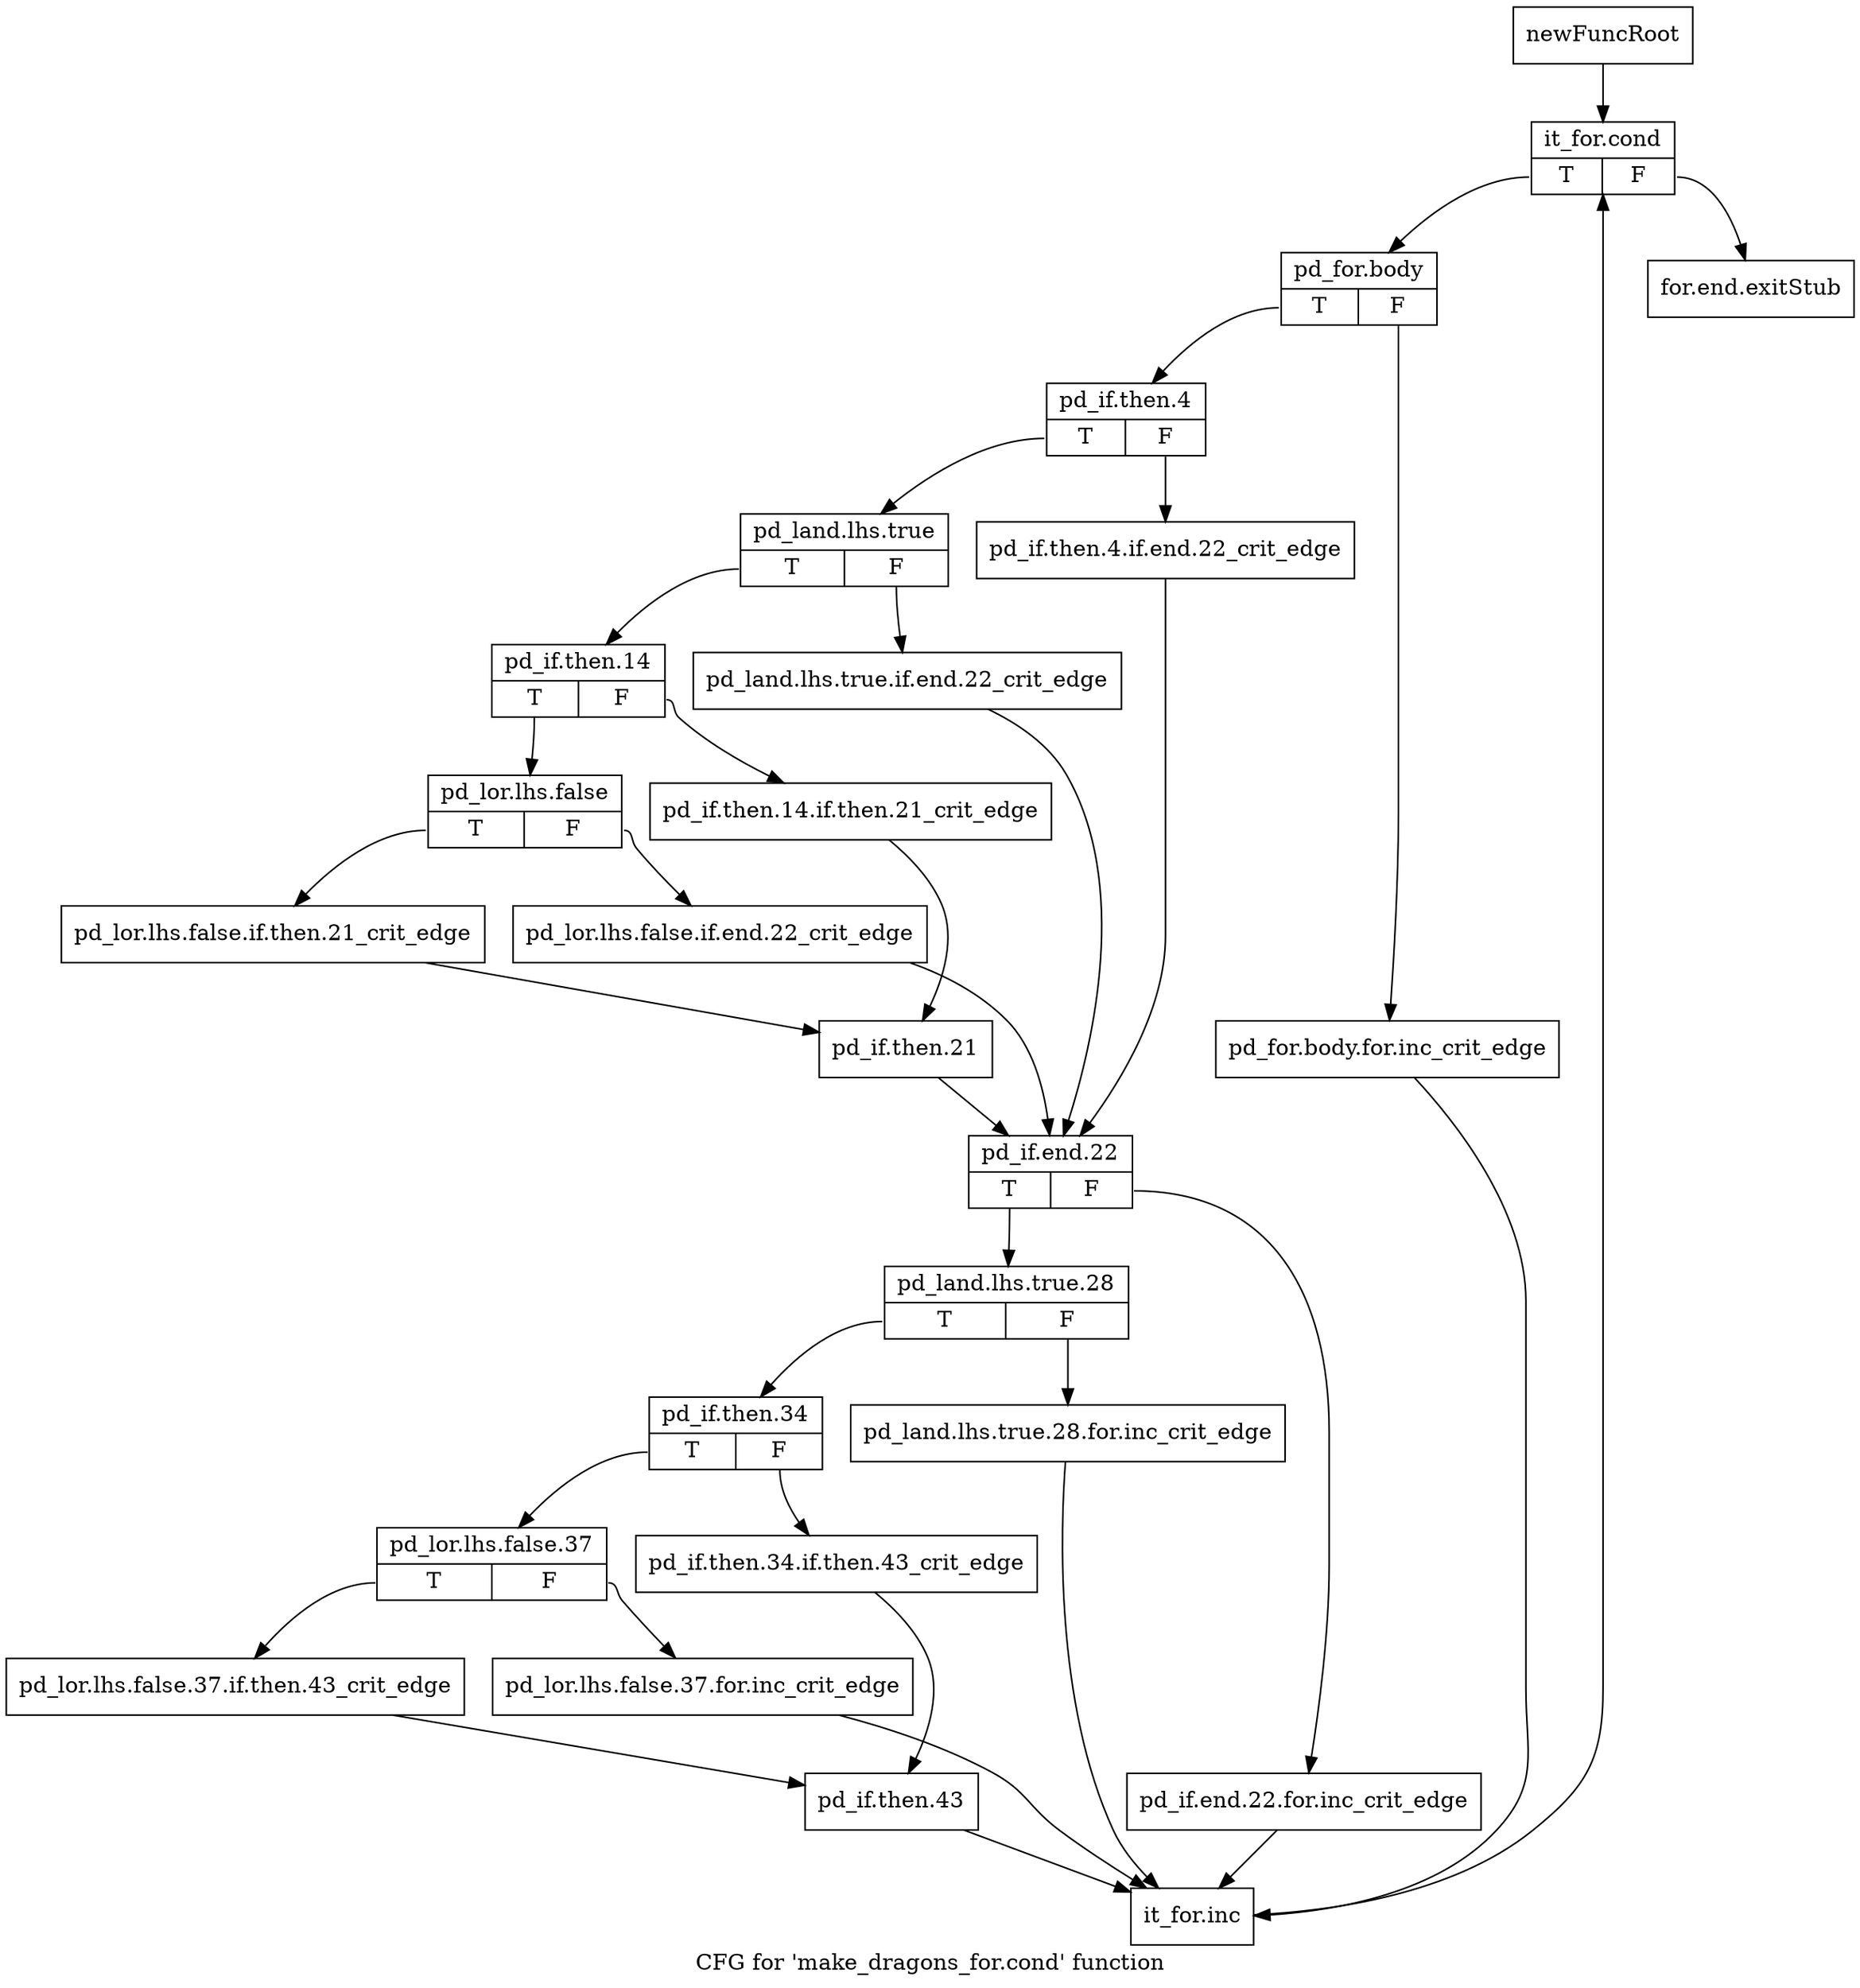 digraph "CFG for 'make_dragons_for.cond' function" {
	label="CFG for 'make_dragons_for.cond' function";

	Node0x3f20e90 [shape=record,label="{newFuncRoot}"];
	Node0x3f20e90 -> Node0x3f20f30;
	Node0x3f20ee0 [shape=record,label="{for.end.exitStub}"];
	Node0x3f20f30 [shape=record,label="{it_for.cond|{<s0>T|<s1>F}}"];
	Node0x3f20f30:s0 -> Node0x3f20f80;
	Node0x3f20f30:s1 -> Node0x3f20ee0;
	Node0x3f20f80 [shape=record,label="{pd_for.body|{<s0>T|<s1>F}}"];
	Node0x3f20f80:s0 -> Node0x3f21020;
	Node0x3f20f80:s1 -> Node0x3f20fd0;
	Node0x3f20fd0 [shape=record,label="{pd_for.body.for.inc_crit_edge}"];
	Node0x3f20fd0 -> Node0x3f227d0;
	Node0x3f21020 [shape=record,label="{pd_if.then.4|{<s0>T|<s1>F}}"];
	Node0x3f21020:s0 -> Node0x3f210c0;
	Node0x3f21020:s1 -> Node0x3f21070;
	Node0x3f21070 [shape=record,label="{pd_if.then.4.if.end.22_crit_edge}"];
	Node0x3f21070 -> Node0x3f224b0;
	Node0x3f210c0 [shape=record,label="{pd_land.lhs.true|{<s0>T|<s1>F}}"];
	Node0x3f210c0:s0 -> Node0x3f21160;
	Node0x3f210c0:s1 -> Node0x3f21110;
	Node0x3f21110 [shape=record,label="{pd_land.lhs.true.if.end.22_crit_edge}"];
	Node0x3f21110 -> Node0x3f224b0;
	Node0x3f21160 [shape=record,label="{pd_if.then.14|{<s0>T|<s1>F}}"];
	Node0x3f21160:s0 -> Node0x3f21200;
	Node0x3f21160:s1 -> Node0x3f211b0;
	Node0x3f211b0 [shape=record,label="{pd_if.then.14.if.then.21_crit_edge}"];
	Node0x3f211b0 -> Node0x3f22460;
	Node0x3f21200 [shape=record,label="{pd_lor.lhs.false|{<s0>T|<s1>F}}"];
	Node0x3f21200:s0 -> Node0x3f22410;
	Node0x3f21200:s1 -> Node0x3f21250;
	Node0x3f21250 [shape=record,label="{pd_lor.lhs.false.if.end.22_crit_edge}"];
	Node0x3f21250 -> Node0x3f224b0;
	Node0x3f22410 [shape=record,label="{pd_lor.lhs.false.if.then.21_crit_edge}"];
	Node0x3f22410 -> Node0x3f22460;
	Node0x3f22460 [shape=record,label="{pd_if.then.21}"];
	Node0x3f22460 -> Node0x3f224b0;
	Node0x3f224b0 [shape=record,label="{pd_if.end.22|{<s0>T|<s1>F}}"];
	Node0x3f224b0:s0 -> Node0x3f22550;
	Node0x3f224b0:s1 -> Node0x3f22500;
	Node0x3f22500 [shape=record,label="{pd_if.end.22.for.inc_crit_edge}"];
	Node0x3f22500 -> Node0x3f227d0;
	Node0x3f22550 [shape=record,label="{pd_land.lhs.true.28|{<s0>T|<s1>F}}"];
	Node0x3f22550:s0 -> Node0x3f225f0;
	Node0x3f22550:s1 -> Node0x3f225a0;
	Node0x3f225a0 [shape=record,label="{pd_land.lhs.true.28.for.inc_crit_edge}"];
	Node0x3f225a0 -> Node0x3f227d0;
	Node0x3f225f0 [shape=record,label="{pd_if.then.34|{<s0>T|<s1>F}}"];
	Node0x3f225f0:s0 -> Node0x3f22690;
	Node0x3f225f0:s1 -> Node0x3f22640;
	Node0x3f22640 [shape=record,label="{pd_if.then.34.if.then.43_crit_edge}"];
	Node0x3f22640 -> Node0x3f22780;
	Node0x3f22690 [shape=record,label="{pd_lor.lhs.false.37|{<s0>T|<s1>F}}"];
	Node0x3f22690:s0 -> Node0x3f22730;
	Node0x3f22690:s1 -> Node0x3f226e0;
	Node0x3f226e0 [shape=record,label="{pd_lor.lhs.false.37.for.inc_crit_edge}"];
	Node0x3f226e0 -> Node0x3f227d0;
	Node0x3f22730 [shape=record,label="{pd_lor.lhs.false.37.if.then.43_crit_edge}"];
	Node0x3f22730 -> Node0x3f22780;
	Node0x3f22780 [shape=record,label="{pd_if.then.43}"];
	Node0x3f22780 -> Node0x3f227d0;
	Node0x3f227d0 [shape=record,label="{it_for.inc}"];
	Node0x3f227d0 -> Node0x3f20f30;
}
